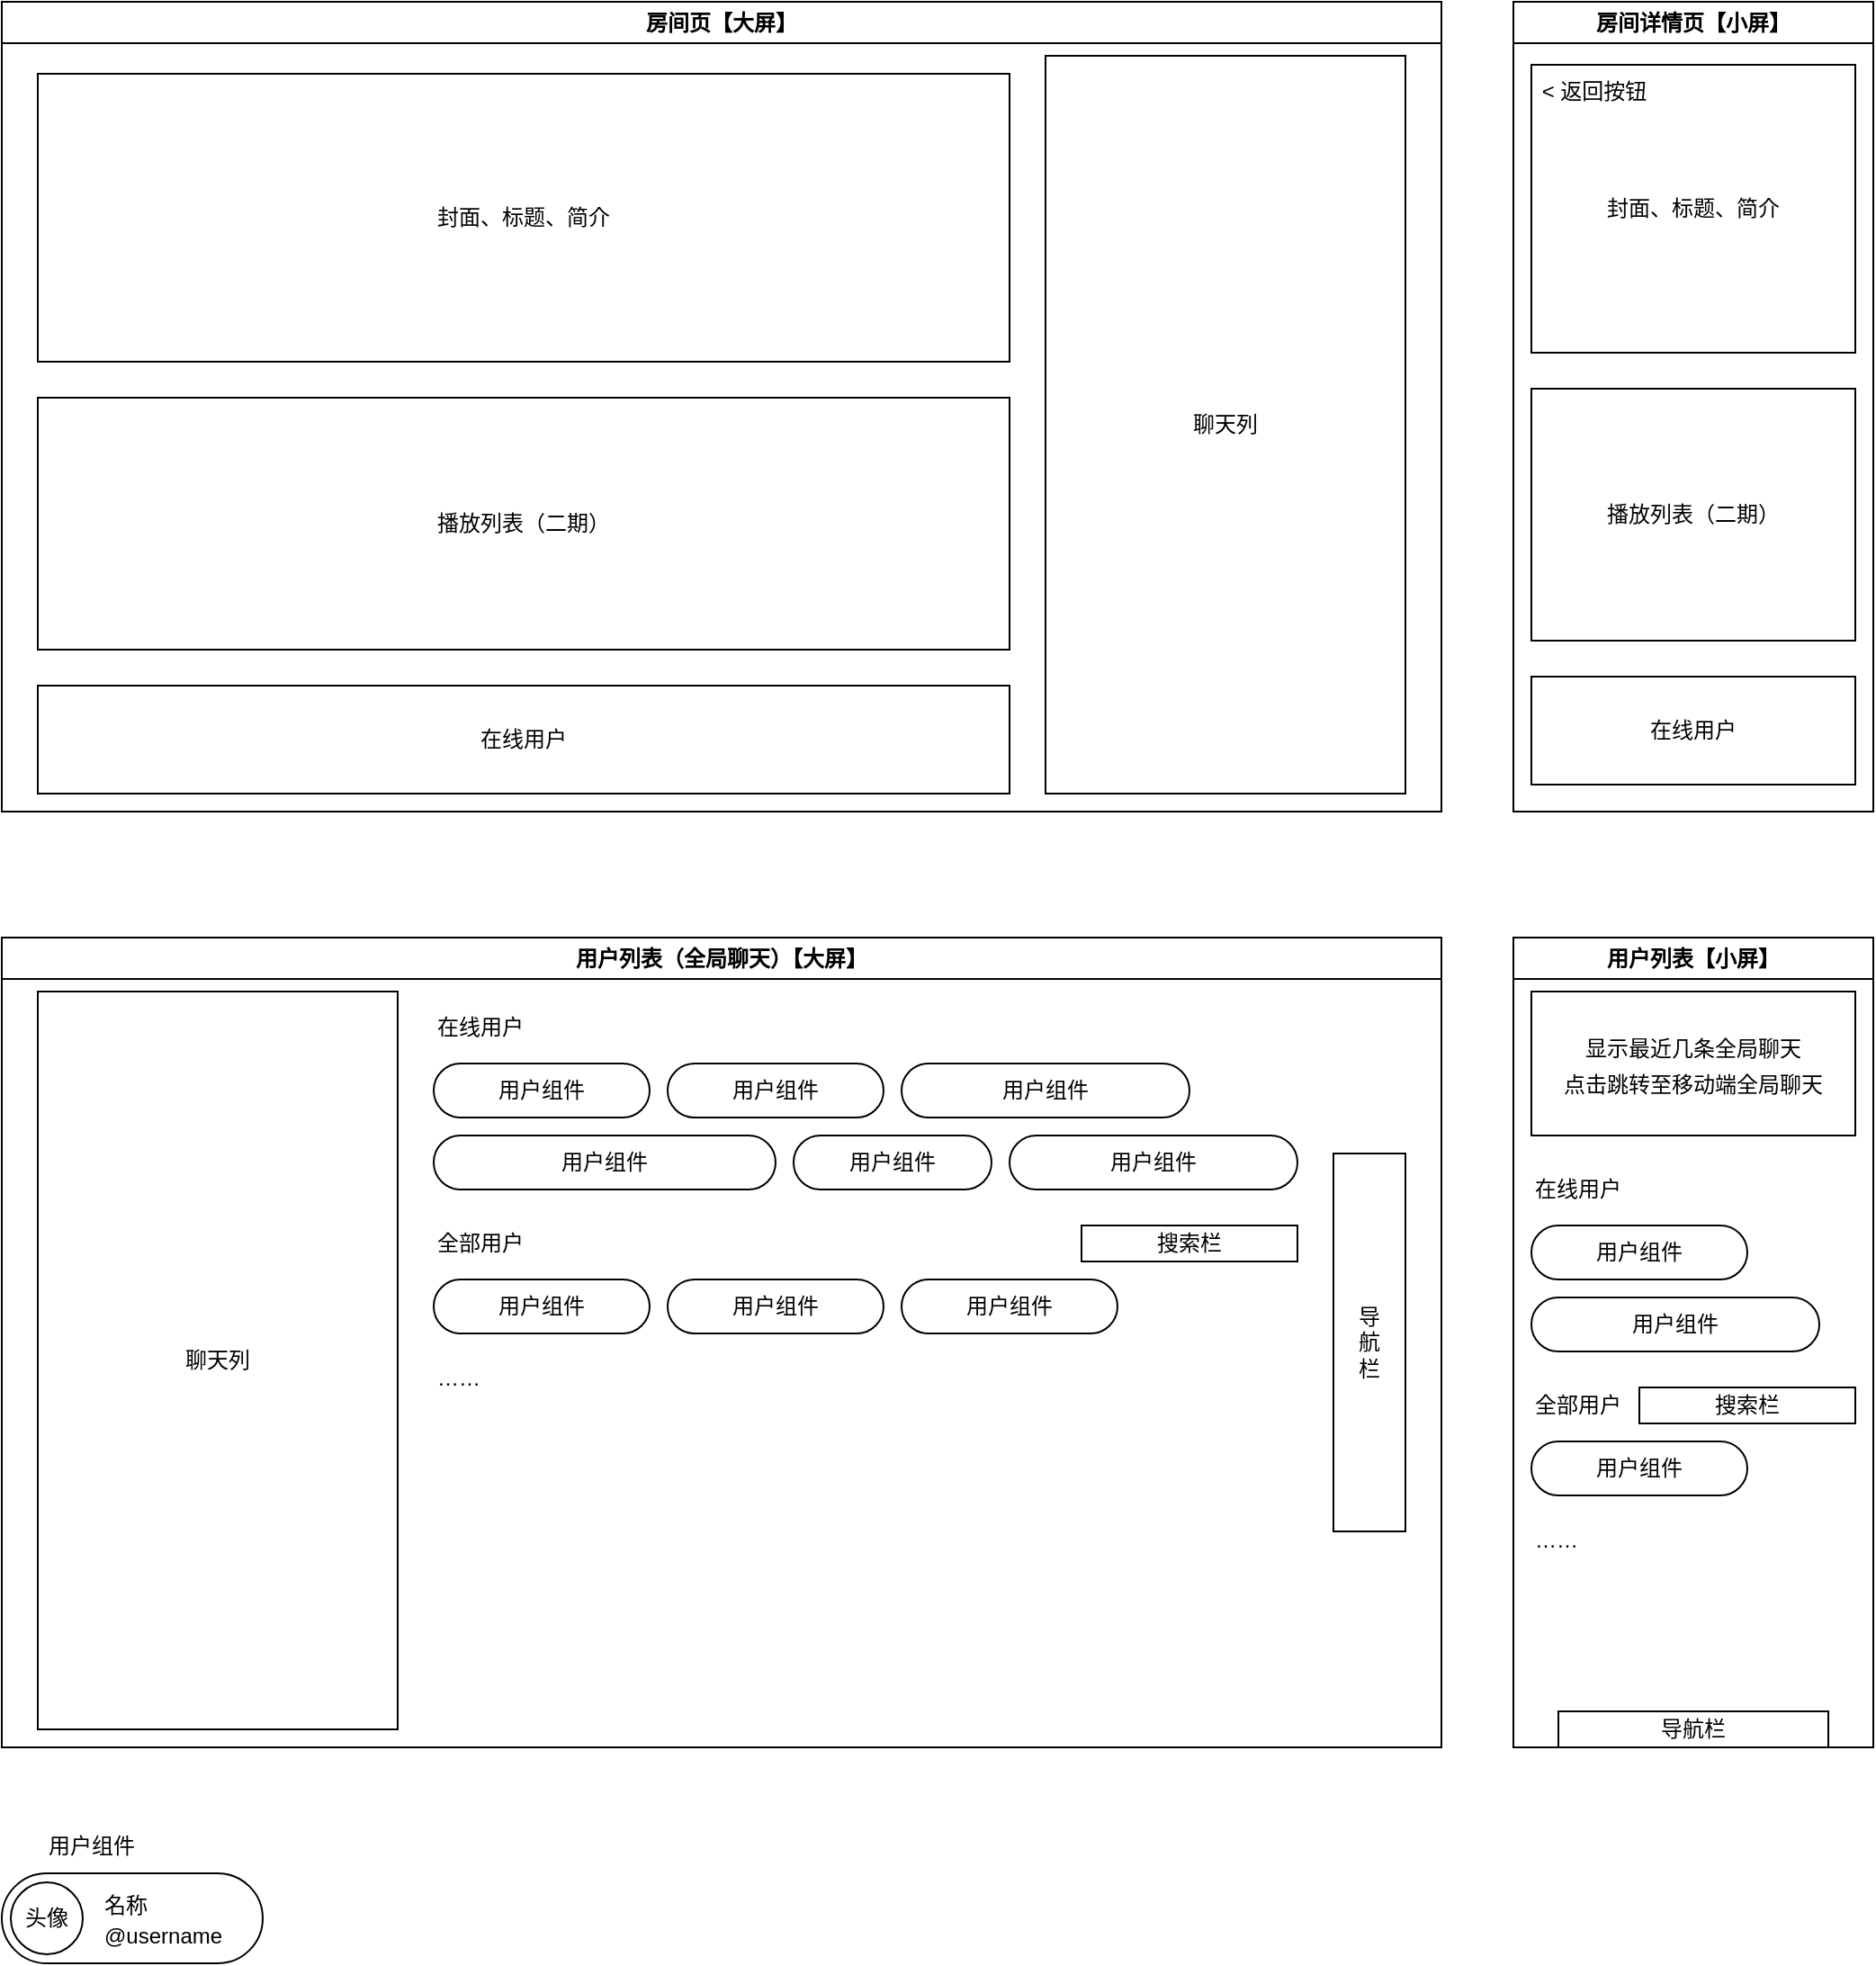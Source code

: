 <mxfile version="20.8.16" type="device"><diagram name="第 1 页" id="kHoYGihzgtJ2y9Uisgoe"><mxGraphModel dx="1594" dy="1022" grid="1" gridSize="10" guides="1" tooltips="1" connect="1" arrows="1" fold="1" page="1" pageScale="1" pageWidth="900" pageHeight="1600" math="0" shadow="0"><root><mxCell id="0"/><mxCell id="1" parent="0"/><mxCell id="05NA3eZkqvBnvRm9_1NX-4" value="房间页【大屏】" style="swimlane;whiteSpace=wrap;html=1;" parent="1" vertex="1"><mxGeometry x="80" y="80" width="800" height="450" as="geometry"/></mxCell><mxCell id="X3hdzQ2gd5VW8KuzOYQn-1" value="聊天列" style="rounded=0;whiteSpace=wrap;html=1;" parent="05NA3eZkqvBnvRm9_1NX-4" vertex="1"><mxGeometry x="580" y="30" width="200" height="410" as="geometry"/></mxCell><mxCell id="X3hdzQ2gd5VW8KuzOYQn-3" value="封面、标题、简介" style="rounded=0;whiteSpace=wrap;html=1;" parent="05NA3eZkqvBnvRm9_1NX-4" vertex="1"><mxGeometry x="20" y="40" width="540" height="160" as="geometry"/></mxCell><mxCell id="X3hdzQ2gd5VW8KuzOYQn-4" value="播放列表（二期）" style="rounded=0;whiteSpace=wrap;html=1;" parent="05NA3eZkqvBnvRm9_1NX-4" vertex="1"><mxGeometry x="20" y="220" width="540" height="140" as="geometry"/></mxCell><mxCell id="X3hdzQ2gd5VW8KuzOYQn-5" value="在线用户" style="rounded=0;whiteSpace=wrap;html=1;" parent="05NA3eZkqvBnvRm9_1NX-4" vertex="1"><mxGeometry x="20" y="380" width="540" height="60" as="geometry"/></mxCell><mxCell id="05NA3eZkqvBnvRm9_1NX-43" value="房间详情页【小屏】" style="swimlane;whiteSpace=wrap;html=1;" parent="1" vertex="1"><mxGeometry x="920" y="80" width="200" height="450" as="geometry"><mxRectangle x="920" y="80" width="140" height="30" as="alternateBounds"/></mxGeometry></mxCell><mxCell id="X3hdzQ2gd5VW8KuzOYQn-6" value="封面、标题、简介" style="rounded=0;whiteSpace=wrap;html=1;" parent="05NA3eZkqvBnvRm9_1NX-43" vertex="1"><mxGeometry x="10" y="35" width="180" height="160" as="geometry"/></mxCell><mxCell id="X3hdzQ2gd5VW8KuzOYQn-7" value="播放列表（二期）" style="rounded=0;whiteSpace=wrap;html=1;" parent="05NA3eZkqvBnvRm9_1NX-43" vertex="1"><mxGeometry x="10" y="215" width="180" height="140" as="geometry"/></mxCell><mxCell id="X3hdzQ2gd5VW8KuzOYQn-8" value="在线用户" style="rounded=0;whiteSpace=wrap;html=1;" parent="05NA3eZkqvBnvRm9_1NX-43" vertex="1"><mxGeometry x="10" y="375" width="180" height="60" as="geometry"/></mxCell><mxCell id="X3hdzQ2gd5VW8KuzOYQn-9" value="&amp;lt; 返回按钮" style="text;html=1;strokeColor=none;fillColor=none;align=center;verticalAlign=middle;whiteSpace=wrap;rounded=0;" parent="05NA3eZkqvBnvRm9_1NX-43" vertex="1"><mxGeometry x="10" y="35" width="70" height="30" as="geometry"/></mxCell><mxCell id="05NA3eZkqvBnvRm9_1NX-55" value="用户列表（全局聊天）【大屏】" style="swimlane;whiteSpace=wrap;html=1;" parent="1" vertex="1"><mxGeometry x="80" y="600" width="800" height="450" as="geometry"><mxRectangle x="80" y="600" width="150" height="30" as="alternateBounds"/></mxGeometry></mxCell><mxCell id="X3hdzQ2gd5VW8KuzOYQn-10" value="聊天列" style="rounded=0;whiteSpace=wrap;html=1;" parent="05NA3eZkqvBnvRm9_1NX-55" vertex="1"><mxGeometry x="20" y="30" width="200" height="410" as="geometry"/></mxCell><mxCell id="X3hdzQ2gd5VW8KuzOYQn-12" value="用户组件" style="rounded=1;whiteSpace=wrap;html=1;arcSize=50;" parent="05NA3eZkqvBnvRm9_1NX-55" vertex="1"><mxGeometry x="240" y="190" width="120" height="30" as="geometry"/></mxCell><mxCell id="X3hdzQ2gd5VW8KuzOYQn-17" value="全部用户" style="text;html=1;strokeColor=none;fillColor=none;align=left;verticalAlign=middle;whiteSpace=wrap;rounded=0;" parent="05NA3eZkqvBnvRm9_1NX-55" vertex="1"><mxGeometry x="240" y="150" width="60" height="40" as="geometry"/></mxCell><mxCell id="X3hdzQ2gd5VW8KuzOYQn-24" value="在线用户" style="text;html=1;strokeColor=none;fillColor=none;align=left;verticalAlign=middle;whiteSpace=wrap;rounded=0;" parent="05NA3eZkqvBnvRm9_1NX-55" vertex="1"><mxGeometry x="240" y="30" width="60" height="40" as="geometry"/></mxCell><mxCell id="X3hdzQ2gd5VW8KuzOYQn-25" value="用户组件" style="rounded=1;whiteSpace=wrap;html=1;arcSize=50;" parent="05NA3eZkqvBnvRm9_1NX-55" vertex="1"><mxGeometry x="240" y="70" width="120" height="30" as="geometry"/></mxCell><mxCell id="X3hdzQ2gd5VW8KuzOYQn-26" value="用户组件" style="rounded=1;whiteSpace=wrap;html=1;arcSize=50;" parent="05NA3eZkqvBnvRm9_1NX-55" vertex="1"><mxGeometry x="370" y="70" width="120" height="30" as="geometry"/></mxCell><mxCell id="X3hdzQ2gd5VW8KuzOYQn-27" value="用户组件" style="rounded=1;whiteSpace=wrap;html=1;arcSize=50;" parent="05NA3eZkqvBnvRm9_1NX-55" vertex="1"><mxGeometry x="500" y="70" width="160" height="30" as="geometry"/></mxCell><mxCell id="X3hdzQ2gd5VW8KuzOYQn-28" value="用户组件" style="rounded=1;whiteSpace=wrap;html=1;arcSize=50;" parent="05NA3eZkqvBnvRm9_1NX-55" vertex="1"><mxGeometry x="240" y="110" width="190" height="30" as="geometry"/></mxCell><mxCell id="X3hdzQ2gd5VW8KuzOYQn-29" value="用户组件" style="rounded=1;whiteSpace=wrap;html=1;arcSize=50;" parent="05NA3eZkqvBnvRm9_1NX-55" vertex="1"><mxGeometry x="560" y="110" width="160" height="30" as="geometry"/></mxCell><mxCell id="X3hdzQ2gd5VW8KuzOYQn-30" value="用户组件" style="rounded=1;whiteSpace=wrap;html=1;arcSize=50;" parent="05NA3eZkqvBnvRm9_1NX-55" vertex="1"><mxGeometry x="440" y="110" width="110" height="30" as="geometry"/></mxCell><mxCell id="X3hdzQ2gd5VW8KuzOYQn-31" value="用户组件" style="rounded=1;whiteSpace=wrap;html=1;arcSize=50;" parent="05NA3eZkqvBnvRm9_1NX-55" vertex="1"><mxGeometry x="370" y="190" width="120" height="30" as="geometry"/></mxCell><mxCell id="X3hdzQ2gd5VW8KuzOYQn-32" value="用户组件" style="rounded=1;whiteSpace=wrap;html=1;arcSize=50;" parent="05NA3eZkqvBnvRm9_1NX-55" vertex="1"><mxGeometry x="500" y="190" width="120" height="30" as="geometry"/></mxCell><mxCell id="X3hdzQ2gd5VW8KuzOYQn-33" value="……" style="text;html=1;strokeColor=none;fillColor=none;align=left;verticalAlign=middle;whiteSpace=wrap;rounded=0;" parent="05NA3eZkqvBnvRm9_1NX-55" vertex="1"><mxGeometry x="240" y="230" width="60" height="30" as="geometry"/></mxCell><mxCell id="X3hdzQ2gd5VW8KuzOYQn-35" value="导&lt;br&gt;航&lt;br&gt;栏" style="rounded=0;whiteSpace=wrap;html=1;fillColor=none;" parent="05NA3eZkqvBnvRm9_1NX-55" vertex="1"><mxGeometry x="740" y="120" width="40" height="210" as="geometry"/></mxCell><mxCell id="X3hdzQ2gd5VW8KuzOYQn-37" value="搜索栏" style="rounded=0;whiteSpace=wrap;html=1;fillColor=none;" parent="05NA3eZkqvBnvRm9_1NX-55" vertex="1"><mxGeometry x="600" y="160" width="120" height="20" as="geometry"/></mxCell><mxCell id="05NA3eZkqvBnvRm9_1NX-79" value="用户列表【小屏】" style="swimlane;whiteSpace=wrap;html=1;" parent="1" vertex="1"><mxGeometry x="920" y="600" width="200" height="450" as="geometry"><mxRectangle x="80" y="600" width="150" height="30" as="alternateBounds"/></mxGeometry></mxCell><mxCell id="lJhx3bDgq-V2KqrOt-Li-1" value="&lt;font style=&quot;font-size: 12px;&quot;&gt;显示最近几条全局聊天&lt;br&gt;点击跳转至移动端全局聊天&lt;/font&gt;" style="rounded=0;whiteSpace=wrap;html=1;fontSize=16;" vertex="1" parent="05NA3eZkqvBnvRm9_1NX-79"><mxGeometry x="10" y="30" width="180" height="80" as="geometry"/></mxCell><mxCell id="X3hdzQ2gd5VW8KuzOYQn-38" value="在线用户" style="text;html=1;strokeColor=none;fillColor=none;align=left;verticalAlign=middle;whiteSpace=wrap;rounded=0;" parent="05NA3eZkqvBnvRm9_1NX-79" vertex="1"><mxGeometry x="10" y="120" width="60" height="40" as="geometry"/></mxCell><mxCell id="X3hdzQ2gd5VW8KuzOYQn-39" value="用户组件" style="rounded=1;whiteSpace=wrap;html=1;arcSize=50;" parent="05NA3eZkqvBnvRm9_1NX-79" vertex="1"><mxGeometry x="10" y="160" width="120" height="30" as="geometry"/></mxCell><mxCell id="X3hdzQ2gd5VW8KuzOYQn-40" value="用户组件" style="rounded=1;whiteSpace=wrap;html=1;arcSize=50;" parent="05NA3eZkqvBnvRm9_1NX-79" vertex="1"><mxGeometry x="10" y="200" width="160" height="30" as="geometry"/></mxCell><mxCell id="X3hdzQ2gd5VW8KuzOYQn-41" value="全部用户" style="text;html=1;strokeColor=none;fillColor=none;align=left;verticalAlign=middle;whiteSpace=wrap;rounded=0;" parent="05NA3eZkqvBnvRm9_1NX-79" vertex="1"><mxGeometry x="10" y="240" width="60" height="40" as="geometry"/></mxCell><mxCell id="X3hdzQ2gd5VW8KuzOYQn-42" value="搜索栏" style="rounded=0;whiteSpace=wrap;html=1;fillColor=none;" parent="05NA3eZkqvBnvRm9_1NX-79" vertex="1"><mxGeometry x="70" y="250" width="120" height="20" as="geometry"/></mxCell><mxCell id="X3hdzQ2gd5VW8KuzOYQn-43" value="用户组件" style="rounded=1;whiteSpace=wrap;html=1;arcSize=50;" parent="05NA3eZkqvBnvRm9_1NX-79" vertex="1"><mxGeometry x="10" y="280" width="120" height="30" as="geometry"/></mxCell><mxCell id="X3hdzQ2gd5VW8KuzOYQn-44" value="……" style="text;html=1;strokeColor=none;fillColor=none;align=left;verticalAlign=middle;whiteSpace=wrap;rounded=0;" parent="05NA3eZkqvBnvRm9_1NX-79" vertex="1"><mxGeometry x="10" y="320" width="60" height="30" as="geometry"/></mxCell><mxCell id="lJhx3bDgq-V2KqrOt-Li-2" value="导航栏" style="rounded=0;whiteSpace=wrap;html=1;fillColor=none;" vertex="1" parent="05NA3eZkqvBnvRm9_1NX-79"><mxGeometry x="25" y="430" width="150" height="20" as="geometry"/></mxCell><mxCell id="X3hdzQ2gd5VW8KuzOYQn-11" value="" style="rounded=1;whiteSpace=wrap;html=1;arcSize=50;" parent="1" vertex="1"><mxGeometry x="80" y="1120" width="145" height="50" as="geometry"/></mxCell><mxCell id="X3hdzQ2gd5VW8KuzOYQn-13" value="头像" style="ellipse;whiteSpace=wrap;html=1;aspect=fixed;" parent="1" vertex="1"><mxGeometry x="85" y="1125" width="40" height="40" as="geometry"/></mxCell><mxCell id="X3hdzQ2gd5VW8KuzOYQn-14" value="名称" style="text;html=1;strokeColor=none;fillColor=none;align=left;verticalAlign=middle;whiteSpace=wrap;rounded=0;" parent="1" vertex="1"><mxGeometry x="135" y="1130" width="60" height="15" as="geometry"/></mxCell><mxCell id="X3hdzQ2gd5VW8KuzOYQn-15" value="@username" style="text;html=1;strokeColor=none;fillColor=none;align=left;verticalAlign=middle;whiteSpace=wrap;rounded=0;" parent="1" vertex="1"><mxGeometry x="135" y="1145" width="60" height="20" as="geometry"/></mxCell><mxCell id="X3hdzQ2gd5VW8KuzOYQn-16" value="用户组件" style="text;html=1;strokeColor=none;fillColor=none;align=center;verticalAlign=middle;whiteSpace=wrap;rounded=0;" parent="1" vertex="1"><mxGeometry x="100" y="1090" width="60" height="30" as="geometry"/></mxCell></root></mxGraphModel></diagram></mxfile>